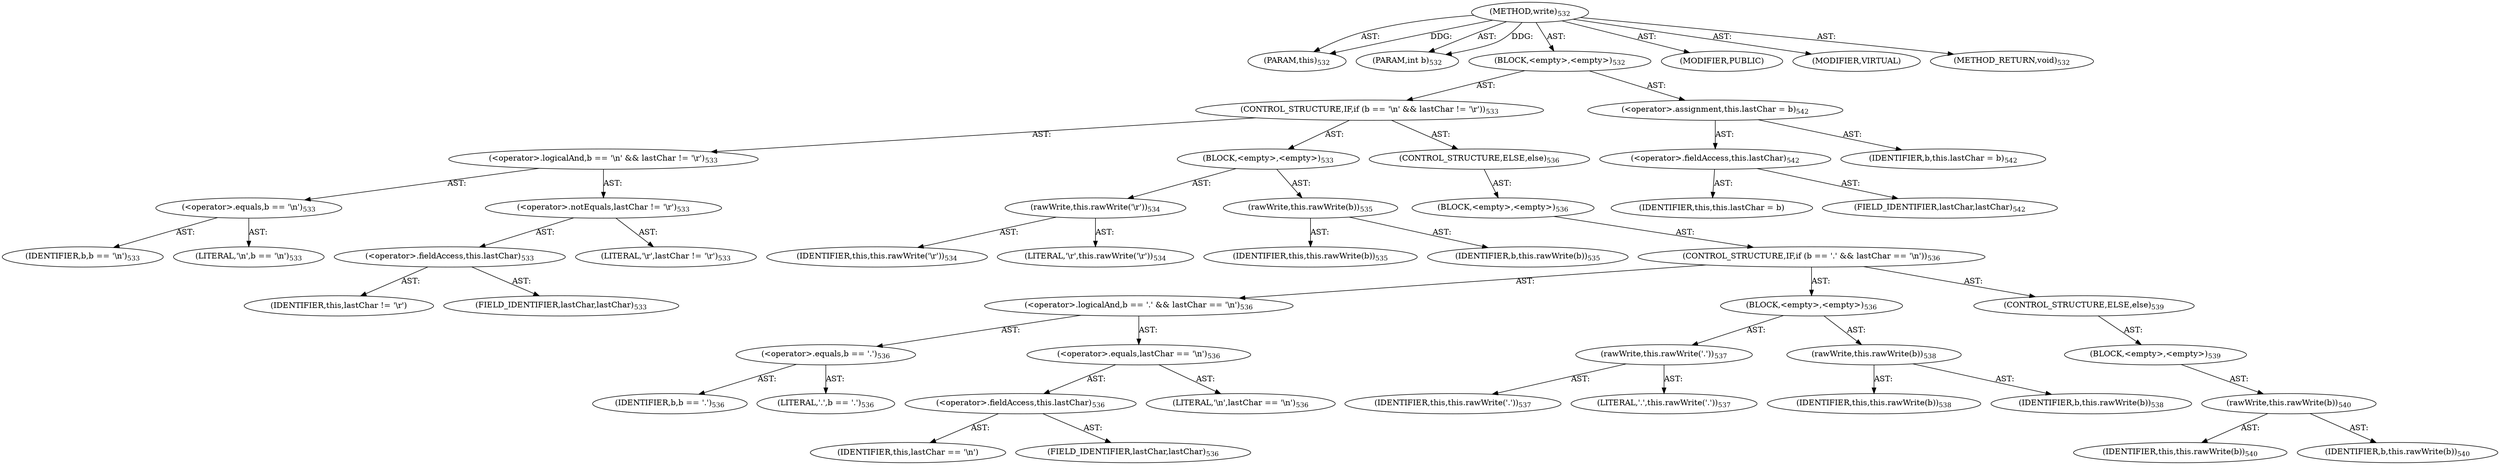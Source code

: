 digraph "write" {  
"111669149729" [label = <(METHOD,write)<SUB>532</SUB>> ]
"115964117018" [label = <(PARAM,this)<SUB>532</SUB>> ]
"115964117047" [label = <(PARAM,int b)<SUB>532</SUB>> ]
"25769803845" [label = <(BLOCK,&lt;empty&gt;,&lt;empty&gt;)<SUB>532</SUB>> ]
"47244640288" [label = <(CONTROL_STRUCTURE,IF,if (b == '\n' &amp;&amp; lastChar != '\r'))<SUB>533</SUB>> ]
"30064771357" [label = <(&lt;operator&gt;.logicalAnd,b == '\n' &amp;&amp; lastChar != '\r')<SUB>533</SUB>> ]
"30064771358" [label = <(&lt;operator&gt;.equals,b == '\n')<SUB>533</SUB>> ]
"68719476951" [label = <(IDENTIFIER,b,b == '\n')<SUB>533</SUB>> ]
"90194313273" [label = <(LITERAL,'\n',b == '\n')<SUB>533</SUB>> ]
"30064771359" [label = <(&lt;operator&gt;.notEquals,lastChar != '\r')<SUB>533</SUB>> ]
"30064771360" [label = <(&lt;operator&gt;.fieldAccess,this.lastChar)<SUB>533</SUB>> ]
"68719476952" [label = <(IDENTIFIER,this,lastChar != '\r')> ]
"55834574923" [label = <(FIELD_IDENTIFIER,lastChar,lastChar)<SUB>533</SUB>> ]
"90194313274" [label = <(LITERAL,'\r',lastChar != '\r')<SUB>533</SUB>> ]
"25769803846" [label = <(BLOCK,&lt;empty&gt;,&lt;empty&gt;)<SUB>533</SUB>> ]
"30064771361" [label = <(rawWrite,this.rawWrite('\r'))<SUB>534</SUB>> ]
"68719476779" [label = <(IDENTIFIER,this,this.rawWrite('\r'))<SUB>534</SUB>> ]
"90194313275" [label = <(LITERAL,'\r',this.rawWrite('\r'))<SUB>534</SUB>> ]
"30064771362" [label = <(rawWrite,this.rawWrite(b))<SUB>535</SUB>> ]
"68719476780" [label = <(IDENTIFIER,this,this.rawWrite(b))<SUB>535</SUB>> ]
"68719476953" [label = <(IDENTIFIER,b,this.rawWrite(b))<SUB>535</SUB>> ]
"47244640289" [label = <(CONTROL_STRUCTURE,ELSE,else)<SUB>536</SUB>> ]
"25769803847" [label = <(BLOCK,&lt;empty&gt;,&lt;empty&gt;)<SUB>536</SUB>> ]
"47244640290" [label = <(CONTROL_STRUCTURE,IF,if (b == '.' &amp;&amp; lastChar == '\n'))<SUB>536</SUB>> ]
"30064771363" [label = <(&lt;operator&gt;.logicalAnd,b == '.' &amp;&amp; lastChar == '\n')<SUB>536</SUB>> ]
"30064771364" [label = <(&lt;operator&gt;.equals,b == '.')<SUB>536</SUB>> ]
"68719476954" [label = <(IDENTIFIER,b,b == '.')<SUB>536</SUB>> ]
"90194313276" [label = <(LITERAL,'.',b == '.')<SUB>536</SUB>> ]
"30064771365" [label = <(&lt;operator&gt;.equals,lastChar == '\n')<SUB>536</SUB>> ]
"30064771366" [label = <(&lt;operator&gt;.fieldAccess,this.lastChar)<SUB>536</SUB>> ]
"68719476955" [label = <(IDENTIFIER,this,lastChar == '\n')> ]
"55834574924" [label = <(FIELD_IDENTIFIER,lastChar,lastChar)<SUB>536</SUB>> ]
"90194313277" [label = <(LITERAL,'\n',lastChar == '\n')<SUB>536</SUB>> ]
"25769803848" [label = <(BLOCK,&lt;empty&gt;,&lt;empty&gt;)<SUB>536</SUB>> ]
"30064771367" [label = <(rawWrite,this.rawWrite('.'))<SUB>537</SUB>> ]
"68719476781" [label = <(IDENTIFIER,this,this.rawWrite('.'))<SUB>537</SUB>> ]
"90194313278" [label = <(LITERAL,'.',this.rawWrite('.'))<SUB>537</SUB>> ]
"30064771368" [label = <(rawWrite,this.rawWrite(b))<SUB>538</SUB>> ]
"68719476782" [label = <(IDENTIFIER,this,this.rawWrite(b))<SUB>538</SUB>> ]
"68719476956" [label = <(IDENTIFIER,b,this.rawWrite(b))<SUB>538</SUB>> ]
"47244640291" [label = <(CONTROL_STRUCTURE,ELSE,else)<SUB>539</SUB>> ]
"25769803849" [label = <(BLOCK,&lt;empty&gt;,&lt;empty&gt;)<SUB>539</SUB>> ]
"30064771369" [label = <(rawWrite,this.rawWrite(b))<SUB>540</SUB>> ]
"68719476783" [label = <(IDENTIFIER,this,this.rawWrite(b))<SUB>540</SUB>> ]
"68719476957" [label = <(IDENTIFIER,b,this.rawWrite(b))<SUB>540</SUB>> ]
"30064771370" [label = <(&lt;operator&gt;.assignment,this.lastChar = b)<SUB>542</SUB>> ]
"30064771371" [label = <(&lt;operator&gt;.fieldAccess,this.lastChar)<SUB>542</SUB>> ]
"68719476958" [label = <(IDENTIFIER,this,this.lastChar = b)> ]
"55834574925" [label = <(FIELD_IDENTIFIER,lastChar,lastChar)<SUB>542</SUB>> ]
"68719476959" [label = <(IDENTIFIER,b,this.lastChar = b)<SUB>542</SUB>> ]
"133143986256" [label = <(MODIFIER,PUBLIC)> ]
"133143986257" [label = <(MODIFIER,VIRTUAL)> ]
"128849018913" [label = <(METHOD_RETURN,void)<SUB>532</SUB>> ]
  "111669149729" -> "115964117018"  [ label = "AST: "] 
  "111669149729" -> "115964117047"  [ label = "AST: "] 
  "111669149729" -> "25769803845"  [ label = "AST: "] 
  "111669149729" -> "133143986256"  [ label = "AST: "] 
  "111669149729" -> "133143986257"  [ label = "AST: "] 
  "111669149729" -> "128849018913"  [ label = "AST: "] 
  "25769803845" -> "47244640288"  [ label = "AST: "] 
  "25769803845" -> "30064771370"  [ label = "AST: "] 
  "47244640288" -> "30064771357"  [ label = "AST: "] 
  "47244640288" -> "25769803846"  [ label = "AST: "] 
  "47244640288" -> "47244640289"  [ label = "AST: "] 
  "30064771357" -> "30064771358"  [ label = "AST: "] 
  "30064771357" -> "30064771359"  [ label = "AST: "] 
  "30064771358" -> "68719476951"  [ label = "AST: "] 
  "30064771358" -> "90194313273"  [ label = "AST: "] 
  "30064771359" -> "30064771360"  [ label = "AST: "] 
  "30064771359" -> "90194313274"  [ label = "AST: "] 
  "30064771360" -> "68719476952"  [ label = "AST: "] 
  "30064771360" -> "55834574923"  [ label = "AST: "] 
  "25769803846" -> "30064771361"  [ label = "AST: "] 
  "25769803846" -> "30064771362"  [ label = "AST: "] 
  "30064771361" -> "68719476779"  [ label = "AST: "] 
  "30064771361" -> "90194313275"  [ label = "AST: "] 
  "30064771362" -> "68719476780"  [ label = "AST: "] 
  "30064771362" -> "68719476953"  [ label = "AST: "] 
  "47244640289" -> "25769803847"  [ label = "AST: "] 
  "25769803847" -> "47244640290"  [ label = "AST: "] 
  "47244640290" -> "30064771363"  [ label = "AST: "] 
  "47244640290" -> "25769803848"  [ label = "AST: "] 
  "47244640290" -> "47244640291"  [ label = "AST: "] 
  "30064771363" -> "30064771364"  [ label = "AST: "] 
  "30064771363" -> "30064771365"  [ label = "AST: "] 
  "30064771364" -> "68719476954"  [ label = "AST: "] 
  "30064771364" -> "90194313276"  [ label = "AST: "] 
  "30064771365" -> "30064771366"  [ label = "AST: "] 
  "30064771365" -> "90194313277"  [ label = "AST: "] 
  "30064771366" -> "68719476955"  [ label = "AST: "] 
  "30064771366" -> "55834574924"  [ label = "AST: "] 
  "25769803848" -> "30064771367"  [ label = "AST: "] 
  "25769803848" -> "30064771368"  [ label = "AST: "] 
  "30064771367" -> "68719476781"  [ label = "AST: "] 
  "30064771367" -> "90194313278"  [ label = "AST: "] 
  "30064771368" -> "68719476782"  [ label = "AST: "] 
  "30064771368" -> "68719476956"  [ label = "AST: "] 
  "47244640291" -> "25769803849"  [ label = "AST: "] 
  "25769803849" -> "30064771369"  [ label = "AST: "] 
  "30064771369" -> "68719476783"  [ label = "AST: "] 
  "30064771369" -> "68719476957"  [ label = "AST: "] 
  "30064771370" -> "30064771371"  [ label = "AST: "] 
  "30064771370" -> "68719476959"  [ label = "AST: "] 
  "30064771371" -> "68719476958"  [ label = "AST: "] 
  "30064771371" -> "55834574925"  [ label = "AST: "] 
  "111669149729" -> "115964117018"  [ label = "DDG: "] 
  "111669149729" -> "115964117047"  [ label = "DDG: "] 
}
